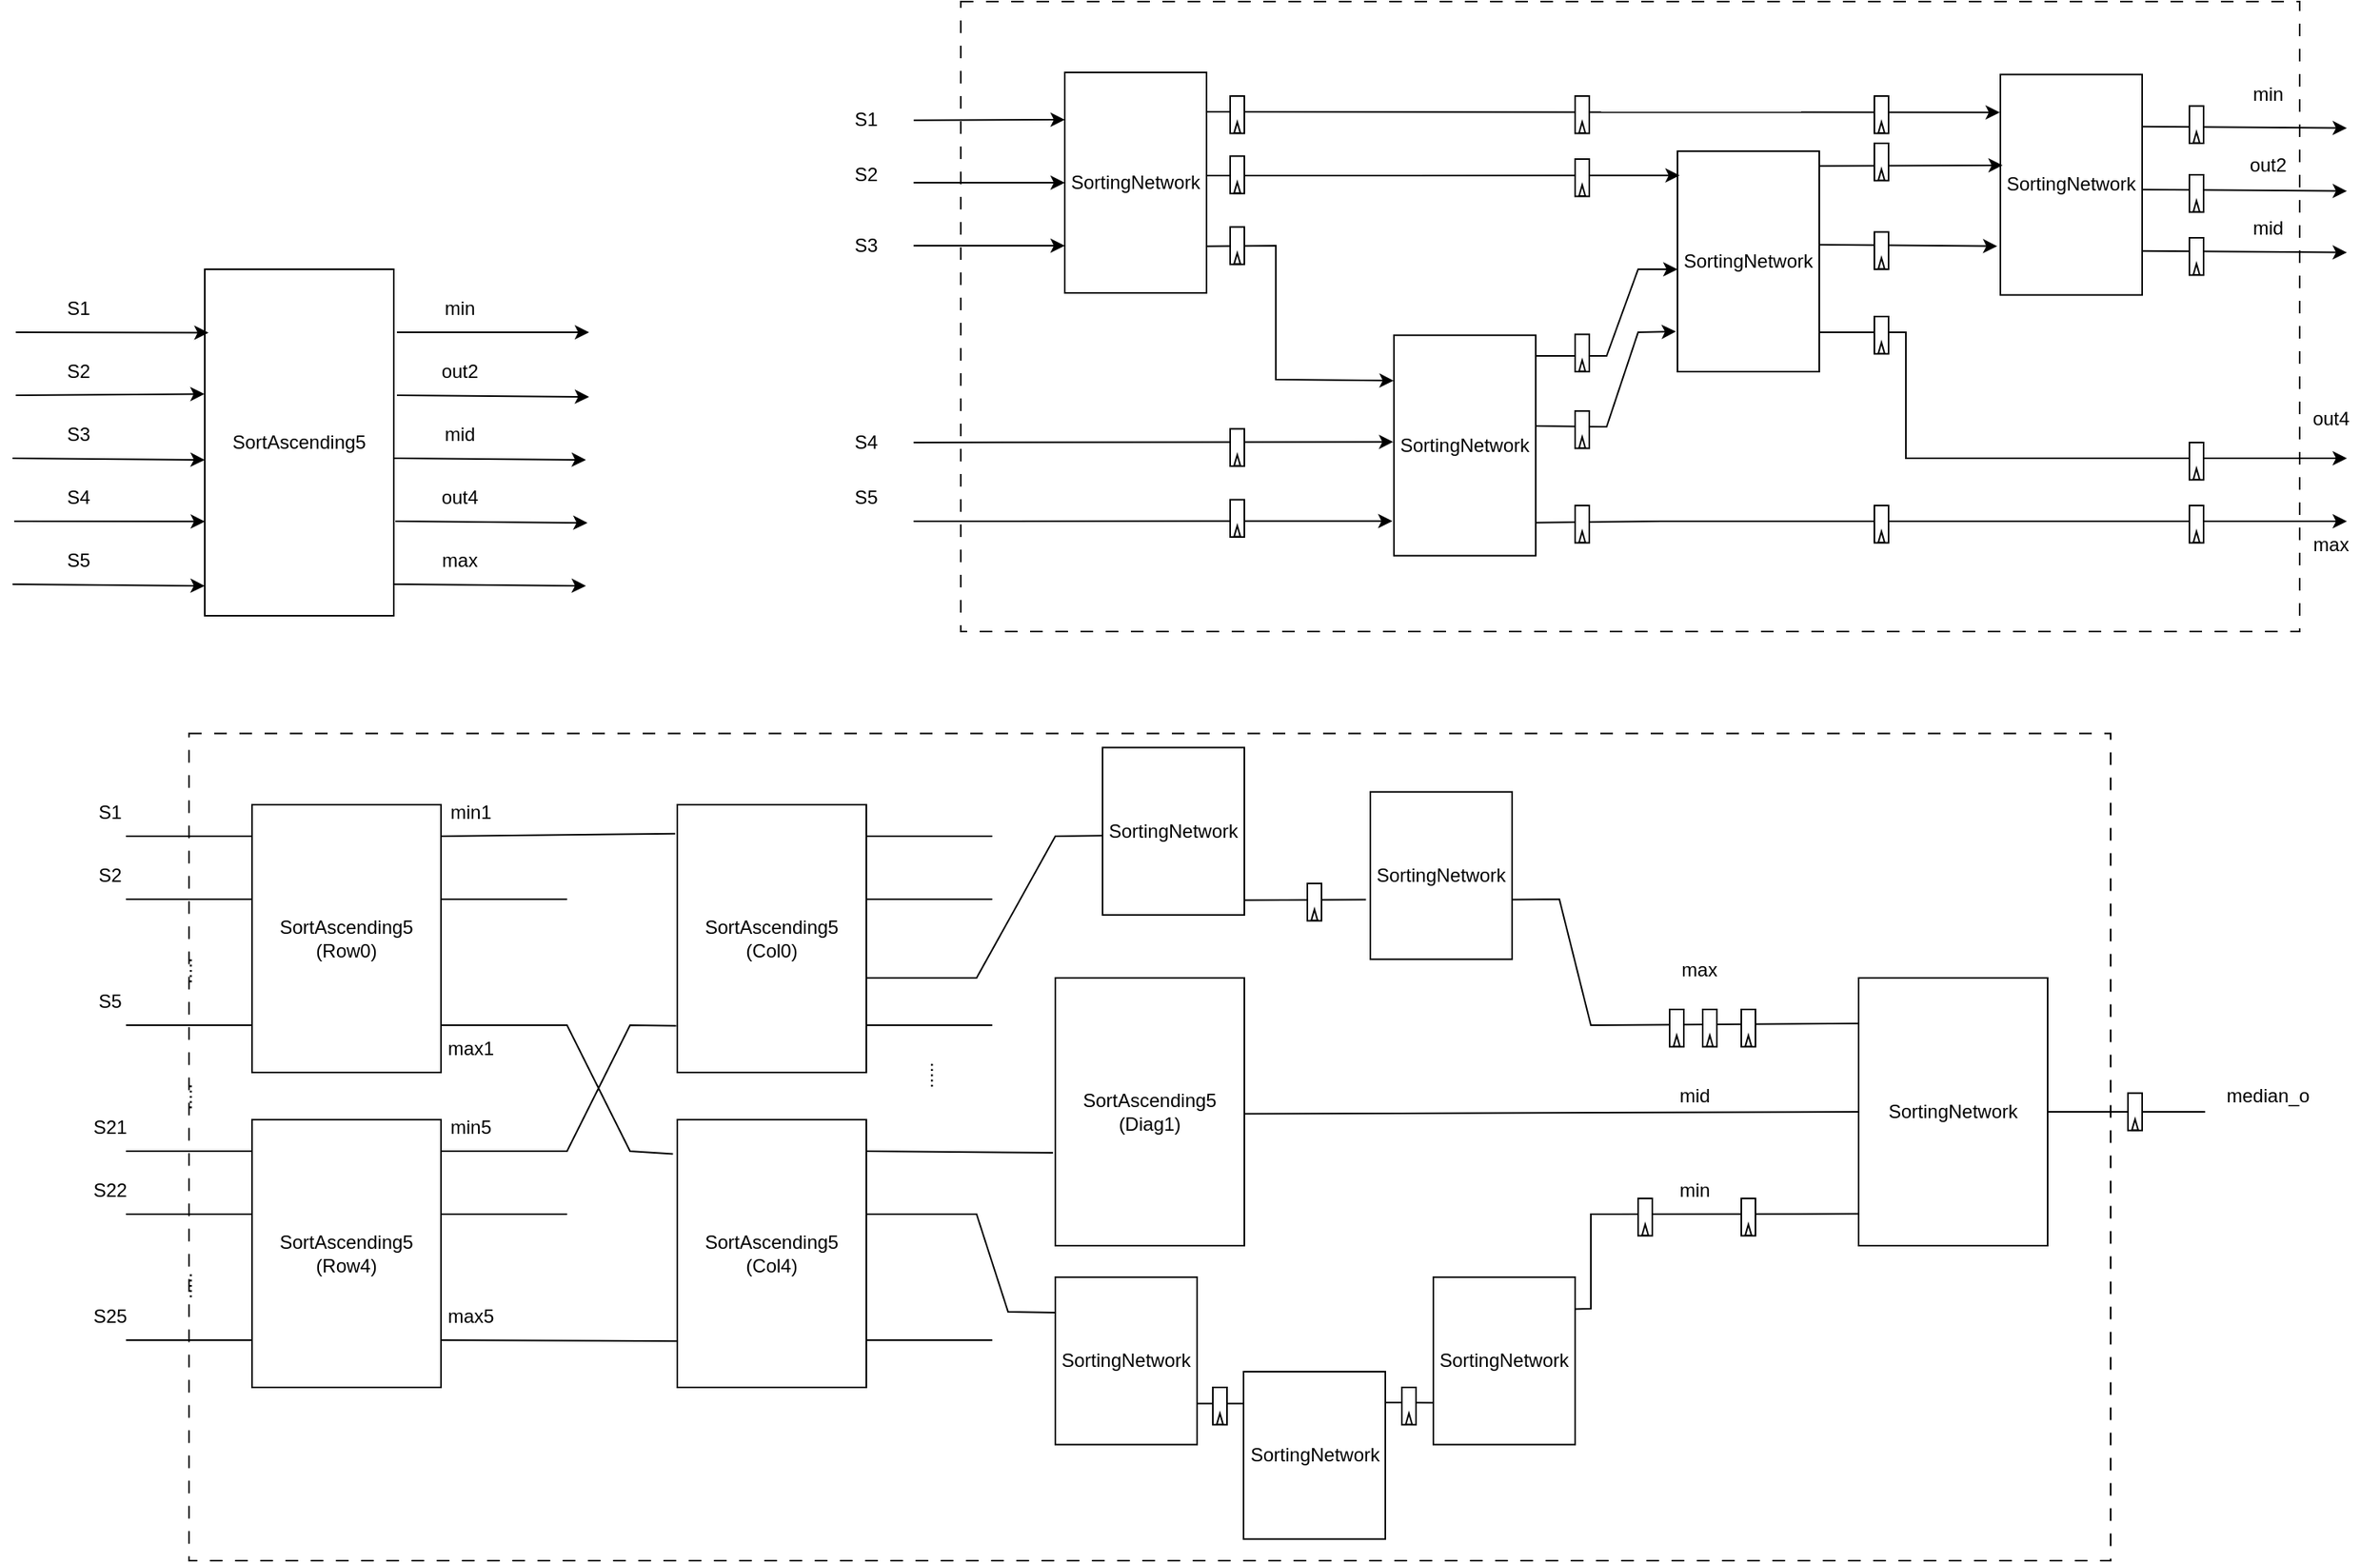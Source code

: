 <mxfile version="25.0.3">
  <diagram name="Page-1" id="HB7E5a8Te02KWCHFkE5X">
    <mxGraphModel dx="1018" dy="1607" grid="1" gridSize="10" guides="1" tooltips="1" connect="1" arrows="1" fold="1" page="1" pageScale="1" pageWidth="850" pageHeight="1100" math="0" shadow="0">
      <root>
        <mxCell id="0" />
        <mxCell id="1" parent="0" />
        <mxCell id="jqqaf2TlsOP0auP5mLFc-32" value="" style="rounded=0;whiteSpace=wrap;html=1;dashed=1;dashPattern=8 8;" vertex="1" parent="1">
          <mxGeometry x="800" y="-210" width="850" height="400" as="geometry" />
        </mxCell>
        <mxCell id="F14II7xJjJFJrzi5FcKY-130" value="" style="rounded=0;whiteSpace=wrap;html=1;dashed=1;dashPattern=8 8;" parent="1" vertex="1">
          <mxGeometry x="310" y="254.73" width="1220" height="525.27" as="geometry" />
        </mxCell>
        <mxCell id="dSo5o6ENgOn3KIxEwk0V-3" value="" style="endArrow=none;html=1;rounded=0;exitX=1.001;exitY=0.191;exitDx=0;exitDy=0;exitPerimeter=0;entryX=0.001;entryY=0.881;entryDx=0;entryDy=0;entryPerimeter=0;" parent="1" source="3K-KdEBF6QyR_X1sGFoG-324" target="3K-KdEBF6QyR_X1sGFoG-241" edge="1">
          <mxGeometry width="50" height="50" relative="1" as="geometry">
            <mxPoint x="1210" y="620" as="sourcePoint" />
            <mxPoint x="1260" y="570" as="targetPoint" />
            <Array as="points">
              <mxPoint x="1200" y="620" />
              <mxPoint x="1200" y="560" />
            </Array>
          </mxGeometry>
        </mxCell>
        <mxCell id="dSo5o6ENgOn3KIxEwk0V-1" value="" style="endArrow=none;html=1;rounded=0;exitX=1.004;exitY=0.643;exitDx=0;exitDy=0;exitPerimeter=0;entryX=0.009;entryY=0.17;entryDx=0;entryDy=0;entryPerimeter=0;" parent="1" source="3K-KdEBF6QyR_X1sGFoG-310" target="3K-KdEBF6QyR_X1sGFoG-241" edge="1">
          <mxGeometry width="50" height="50" relative="1" as="geometry">
            <mxPoint x="1180" y="460" as="sourcePoint" />
            <mxPoint x="1230" y="410" as="targetPoint" />
            <Array as="points">
              <mxPoint x="1180" y="360" />
              <mxPoint x="1200" y="440" />
            </Array>
          </mxGeometry>
        </mxCell>
        <mxCell id="3K-KdEBF6QyR_X1sGFoG-4" value="" style="endArrow=none;html=1;rounded=0;" parent="1" edge="1">
          <mxGeometry width="50" height="50" relative="1" as="geometry">
            <mxPoint x="270" y="320" as="sourcePoint" />
            <mxPoint x="350" y="320" as="targetPoint" />
          </mxGeometry>
        </mxCell>
        <mxCell id="3K-KdEBF6QyR_X1sGFoG-10" value="" style="endArrow=none;html=1;rounded=0;" parent="1" edge="1">
          <mxGeometry width="50" height="50" relative="1" as="geometry">
            <mxPoint x="270" y="360" as="sourcePoint" />
            <mxPoint x="350" y="360" as="targetPoint" />
          </mxGeometry>
        </mxCell>
        <mxCell id="3K-KdEBF6QyR_X1sGFoG-18" value="" style="endArrow=none;html=1;rounded=0;" parent="1" edge="1">
          <mxGeometry width="50" height="50" relative="1" as="geometry">
            <mxPoint x="270" y="440" as="sourcePoint" />
            <mxPoint x="350" y="440" as="targetPoint" />
          </mxGeometry>
        </mxCell>
        <mxCell id="3K-KdEBF6QyR_X1sGFoG-22" value="S1" style="text;html=1;align=center;verticalAlign=middle;whiteSpace=wrap;rounded=0;" parent="1" vertex="1">
          <mxGeometry x="230" y="290" width="60" height="30" as="geometry" />
        </mxCell>
        <mxCell id="3K-KdEBF6QyR_X1sGFoG-23" value="S2" style="text;html=1;align=center;verticalAlign=middle;whiteSpace=wrap;rounded=0;" parent="1" vertex="1">
          <mxGeometry x="230" y="330" width="60" height="30" as="geometry" />
        </mxCell>
        <mxCell id="3K-KdEBF6QyR_X1sGFoG-24" value="....." style="text;html=1;align=center;verticalAlign=middle;whiteSpace=wrap;rounded=0;rotation=90;" parent="1" vertex="1">
          <mxGeometry x="284.5" y="390" width="60" height="30" as="geometry" />
        </mxCell>
        <mxCell id="3K-KdEBF6QyR_X1sGFoG-25" value="S5" style="text;html=1;align=center;verticalAlign=middle;whiteSpace=wrap;rounded=0;" parent="1" vertex="1">
          <mxGeometry x="230" y="410" width="60" height="30" as="geometry" />
        </mxCell>
        <mxCell id="3K-KdEBF6QyR_X1sGFoG-59" value="" style="endArrow=none;html=1;rounded=0;" parent="1" edge="1">
          <mxGeometry width="50" height="50" relative="1" as="geometry">
            <mxPoint x="270" y="520" as="sourcePoint" />
            <mxPoint x="350" y="520" as="targetPoint" />
          </mxGeometry>
        </mxCell>
        <mxCell id="3K-KdEBF6QyR_X1sGFoG-63" value="" style="endArrow=none;html=1;rounded=0;" parent="1" edge="1">
          <mxGeometry width="50" height="50" relative="1" as="geometry">
            <mxPoint x="270" y="560" as="sourcePoint" />
            <mxPoint x="350" y="560" as="targetPoint" />
          </mxGeometry>
        </mxCell>
        <mxCell id="3K-KdEBF6QyR_X1sGFoG-67" value="" style="endArrow=none;html=1;rounded=0;" parent="1" edge="1">
          <mxGeometry width="50" height="50" relative="1" as="geometry">
            <mxPoint x="270" y="640" as="sourcePoint" />
            <mxPoint x="350" y="640" as="targetPoint" />
          </mxGeometry>
        </mxCell>
        <mxCell id="3K-KdEBF6QyR_X1sGFoG-71" value="S21" style="text;html=1;align=center;verticalAlign=middle;whiteSpace=wrap;rounded=0;" parent="1" vertex="1">
          <mxGeometry x="230" y="490" width="60" height="30" as="geometry" />
        </mxCell>
        <mxCell id="3K-KdEBF6QyR_X1sGFoG-72" value="S22" style="text;html=1;align=center;verticalAlign=middle;whiteSpace=wrap;rounded=0;" parent="1" vertex="1">
          <mxGeometry x="230" y="530" width="60" height="30" as="geometry" />
        </mxCell>
        <mxCell id="3K-KdEBF6QyR_X1sGFoG-73" value="....." style="text;html=1;align=center;verticalAlign=middle;whiteSpace=wrap;rounded=0;rotation=90;" parent="1" vertex="1">
          <mxGeometry x="284.5" y="590" width="60" height="30" as="geometry" />
        </mxCell>
        <mxCell id="3K-KdEBF6QyR_X1sGFoG-74" value="S25" style="text;html=1;align=center;verticalAlign=middle;whiteSpace=wrap;rounded=0;" parent="1" vertex="1">
          <mxGeometry x="230" y="610" width="60" height="30" as="geometry" />
        </mxCell>
        <mxCell id="3K-KdEBF6QyR_X1sGFoG-75" value="....." style="text;html=1;align=center;verticalAlign=middle;whiteSpace=wrap;rounded=0;rotation=90;" parent="1" vertex="1">
          <mxGeometry x="284.5" y="470" width="60" height="30" as="geometry" />
        </mxCell>
        <mxCell id="3K-KdEBF6QyR_X1sGFoG-76" value="SortAscending5 (Row0)" style="rounded=0;whiteSpace=wrap;html=1;" parent="1" vertex="1">
          <mxGeometry x="350" y="300" width="120" height="170" as="geometry" />
        </mxCell>
        <mxCell id="3K-KdEBF6QyR_X1sGFoG-77" value="SortAscending5 (Row4)" style="rounded=0;whiteSpace=wrap;html=1;" parent="1" vertex="1">
          <mxGeometry x="350" y="500" width="120" height="170" as="geometry" />
        </mxCell>
        <mxCell id="3K-KdEBF6QyR_X1sGFoG-78" value="" style="endArrow=none;html=1;rounded=0;entryX=-0.011;entryY=0.108;entryDx=0;entryDy=0;entryPerimeter=0;" parent="1" target="3K-KdEBF6QyR_X1sGFoG-115" edge="1">
          <mxGeometry width="50" height="50" relative="1" as="geometry">
            <mxPoint x="470" y="320" as="sourcePoint" />
            <mxPoint x="550" y="320" as="targetPoint" />
          </mxGeometry>
        </mxCell>
        <mxCell id="3K-KdEBF6QyR_X1sGFoG-86" value="" style="endArrow=none;html=1;rounded=0;" parent="1" edge="1">
          <mxGeometry width="50" height="50" relative="1" as="geometry">
            <mxPoint x="470" y="360" as="sourcePoint" />
            <mxPoint x="550" y="360" as="targetPoint" />
          </mxGeometry>
        </mxCell>
        <mxCell id="3K-KdEBF6QyR_X1sGFoG-90" value="" style="endArrow=none;html=1;rounded=0;entryX=-0.023;entryY=0.128;entryDx=0;entryDy=0;entryPerimeter=0;" parent="1" target="3K-KdEBF6QyR_X1sGFoG-116" edge="1">
          <mxGeometry width="50" height="50" relative="1" as="geometry">
            <mxPoint x="470" y="440" as="sourcePoint" />
            <mxPoint x="550" y="440" as="targetPoint" />
            <Array as="points">
              <mxPoint x="550" y="440" />
              <mxPoint x="590" y="520" />
            </Array>
          </mxGeometry>
        </mxCell>
        <mxCell id="3K-KdEBF6QyR_X1sGFoG-94" value="" style="endArrow=none;html=1;rounded=0;entryX=-0.006;entryY=0.826;entryDx=0;entryDy=0;entryPerimeter=0;" parent="1" target="3K-KdEBF6QyR_X1sGFoG-115" edge="1">
          <mxGeometry width="50" height="50" relative="1" as="geometry">
            <mxPoint x="470" y="520" as="sourcePoint" />
            <mxPoint x="550" y="520" as="targetPoint" />
            <Array as="points">
              <mxPoint x="550" y="520" />
              <mxPoint x="590" y="440" />
            </Array>
          </mxGeometry>
        </mxCell>
        <mxCell id="3K-KdEBF6QyR_X1sGFoG-103" value="" style="endArrow=none;html=1;rounded=0;" parent="1" edge="1">
          <mxGeometry width="50" height="50" relative="1" as="geometry">
            <mxPoint x="470" y="560" as="sourcePoint" />
            <mxPoint x="550" y="560" as="targetPoint" />
          </mxGeometry>
        </mxCell>
        <mxCell id="3K-KdEBF6QyR_X1sGFoG-107" value="" style="endArrow=none;html=1;rounded=0;entryX=-0.004;entryY=0.827;entryDx=0;entryDy=0;entryPerimeter=0;" parent="1" target="3K-KdEBF6QyR_X1sGFoG-116" edge="1">
          <mxGeometry width="50" height="50" relative="1" as="geometry">
            <mxPoint x="470" y="640" as="sourcePoint" />
            <mxPoint x="550" y="640" as="targetPoint" />
          </mxGeometry>
        </mxCell>
        <mxCell id="3K-KdEBF6QyR_X1sGFoG-111" value="min1" style="text;html=1;align=center;verticalAlign=middle;whiteSpace=wrap;rounded=0;" parent="1" vertex="1">
          <mxGeometry x="459" y="290" width="60" height="30" as="geometry" />
        </mxCell>
        <mxCell id="3K-KdEBF6QyR_X1sGFoG-112" value="max1" style="text;html=1;align=center;verticalAlign=middle;whiteSpace=wrap;rounded=0;" parent="1" vertex="1">
          <mxGeometry x="459" y="440" width="60" height="30" as="geometry" />
        </mxCell>
        <mxCell id="3K-KdEBF6QyR_X1sGFoG-113" value="min5" style="text;html=1;align=center;verticalAlign=middle;whiteSpace=wrap;rounded=0;" parent="1" vertex="1">
          <mxGeometry x="459" y="490" width="60" height="30" as="geometry" />
        </mxCell>
        <mxCell id="3K-KdEBF6QyR_X1sGFoG-114" value="max5" style="text;html=1;align=center;verticalAlign=middle;whiteSpace=wrap;rounded=0;" parent="1" vertex="1">
          <mxGeometry x="459" y="610" width="60" height="30" as="geometry" />
        </mxCell>
        <mxCell id="3K-KdEBF6QyR_X1sGFoG-115" value="SortAscending5 (Col0)" style="rounded=0;whiteSpace=wrap;html=1;" parent="1" vertex="1">
          <mxGeometry x="620" y="300" width="120" height="170" as="geometry" />
        </mxCell>
        <mxCell id="3K-KdEBF6QyR_X1sGFoG-116" value="SortAscending5 (Col4)" style="rounded=0;whiteSpace=wrap;html=1;" parent="1" vertex="1">
          <mxGeometry x="620" y="500" width="120" height="170" as="geometry" />
        </mxCell>
        <mxCell id="3K-KdEBF6QyR_X1sGFoG-141" value="" style="endArrow=none;html=1;rounded=0;" parent="1" edge="1">
          <mxGeometry width="50" height="50" relative="1" as="geometry">
            <mxPoint x="740" y="320" as="sourcePoint" />
            <mxPoint x="820" y="320" as="targetPoint" />
          </mxGeometry>
        </mxCell>
        <mxCell id="3K-KdEBF6QyR_X1sGFoG-145" value="" style="endArrow=none;html=1;rounded=0;" parent="1" edge="1">
          <mxGeometry width="50" height="50" relative="1" as="geometry">
            <mxPoint x="740" y="360" as="sourcePoint" />
            <mxPoint x="820" y="360" as="targetPoint" />
          </mxGeometry>
        </mxCell>
        <mxCell id="3K-KdEBF6QyR_X1sGFoG-153" value="" style="endArrow=none;html=1;rounded=0;" parent="1" edge="1">
          <mxGeometry width="50" height="50" relative="1" as="geometry">
            <mxPoint x="740" y="440" as="sourcePoint" />
            <mxPoint x="820" y="440" as="targetPoint" />
          </mxGeometry>
        </mxCell>
        <mxCell id="3K-KdEBF6QyR_X1sGFoG-183" value="" style="endArrow=none;html=1;rounded=0;entryX=-0.012;entryY=0.653;entryDx=0;entryDy=0;entryPerimeter=0;" parent="1" target="3K-KdEBF6QyR_X1sGFoG-196" edge="1">
          <mxGeometry width="50" height="50" relative="1" as="geometry">
            <mxPoint x="740" y="520" as="sourcePoint" />
            <mxPoint x="820" y="520" as="targetPoint" />
          </mxGeometry>
        </mxCell>
        <mxCell id="3K-KdEBF6QyR_X1sGFoG-187" value="" style="endArrow=none;html=1;rounded=0;entryX=0;entryY=0.132;entryDx=0;entryDy=0;entryPerimeter=0;" parent="1" edge="1">
          <mxGeometry width="50" height="50" relative="1" as="geometry">
            <mxPoint x="740" y="560" as="sourcePoint" />
            <mxPoint x="860" y="622.44" as="targetPoint" />
            <Array as="points">
              <mxPoint x="810" y="560" />
              <mxPoint x="830" y="622" />
            </Array>
          </mxGeometry>
        </mxCell>
        <mxCell id="3K-KdEBF6QyR_X1sGFoG-191" value="" style="endArrow=none;html=1;rounded=0;" parent="1" edge="1">
          <mxGeometry width="50" height="50" relative="1" as="geometry">
            <mxPoint x="740" y="640" as="sourcePoint" />
            <mxPoint x="820" y="640" as="targetPoint" />
          </mxGeometry>
        </mxCell>
        <mxCell id="3K-KdEBF6QyR_X1sGFoG-196" value="SortAscending5 (Diag1)" style="rounded=0;whiteSpace=wrap;html=1;" parent="1" vertex="1">
          <mxGeometry x="860" y="410" width="120" height="170" as="geometry" />
        </mxCell>
        <mxCell id="3K-KdEBF6QyR_X1sGFoG-198" value="" style="endArrow=none;html=1;rounded=0;entryX=0.003;entryY=0.526;entryDx=0;entryDy=0;entryPerimeter=0;" parent="1" target="3K-KdEBF6QyR_X1sGFoG-308" edge="1">
          <mxGeometry width="50" height="50" relative="1" as="geometry">
            <mxPoint x="740" y="410" as="sourcePoint" />
            <mxPoint x="860" y="360" as="targetPoint" />
            <Array as="points">
              <mxPoint x="810" y="410" />
              <mxPoint x="860" y="320" />
            </Array>
          </mxGeometry>
        </mxCell>
        <mxCell id="3K-KdEBF6QyR_X1sGFoG-202" value="....." style="text;html=1;align=center;verticalAlign=middle;whiteSpace=wrap;rounded=0;rotation=90;" parent="1" vertex="1">
          <mxGeometry x="754.5" y="456.3" width="60" height="30" as="geometry" />
        </mxCell>
        <mxCell id="3K-KdEBF6QyR_X1sGFoG-224" value="" style="endArrow=none;html=1;rounded=0;entryX=0;entryY=0.5;entryDx=0;entryDy=0;" parent="1" target="3K-KdEBF6QyR_X1sGFoG-241" edge="1">
          <mxGeometry width="50" height="50" relative="1" as="geometry">
            <mxPoint x="980" y="496.3" as="sourcePoint" />
            <mxPoint x="1060" y="496.3" as="targetPoint" />
          </mxGeometry>
        </mxCell>
        <mxCell id="3K-KdEBF6QyR_X1sGFoG-239" value="mid" style="text;html=1;align=center;verticalAlign=middle;whiteSpace=wrap;rounded=0;" parent="1" vertex="1">
          <mxGeometry x="1235.5" y="470" width="60" height="30" as="geometry" />
        </mxCell>
        <mxCell id="3K-KdEBF6QyR_X1sGFoG-240" value="min" style="text;html=1;align=center;verticalAlign=middle;whiteSpace=wrap;rounded=0;" parent="1" vertex="1">
          <mxGeometry x="1235.5" y="530" width="60" height="30" as="geometry" />
        </mxCell>
        <mxCell id="3K-KdEBF6QyR_X1sGFoG-241" value="SortingNetwork" style="rounded=0;whiteSpace=wrap;html=1;" parent="1" vertex="1">
          <mxGeometry x="1370" y="410" width="120" height="170" as="geometry" />
        </mxCell>
        <mxCell id="3K-KdEBF6QyR_X1sGFoG-243" value="" style="endArrow=none;html=1;rounded=0;exitX=1;exitY=0.5;exitDx=0;exitDy=0;" parent="1" source="3K-KdEBF6QyR_X1sGFoG-241" edge="1">
          <mxGeometry width="50" height="50" relative="1" as="geometry">
            <mxPoint x="1360" y="500" as="sourcePoint" />
            <mxPoint x="1590" y="495" as="targetPoint" />
          </mxGeometry>
        </mxCell>
        <mxCell id="3K-KdEBF6QyR_X1sGFoG-244" value="median_o" style="text;html=1;align=center;verticalAlign=middle;whiteSpace=wrap;rounded=0;" parent="1" vertex="1">
          <mxGeometry x="1600" y="470" width="60" height="30" as="geometry" />
        </mxCell>
        <mxCell id="3K-KdEBF6QyR_X1sGFoG-246" value="SortAscending5" style="rounded=0;whiteSpace=wrap;html=1;" parent="1" vertex="1">
          <mxGeometry x="320" y="-40" width="120" height="220" as="geometry" />
        </mxCell>
        <mxCell id="3K-KdEBF6QyR_X1sGFoG-247" value="" style="endArrow=classic;html=1;rounded=0;entryX=0.02;entryY=0.183;entryDx=0;entryDy=0;entryPerimeter=0;" parent="1" target="3K-KdEBF6QyR_X1sGFoG-246" edge="1">
          <mxGeometry width="50" height="50" relative="1" as="geometry">
            <mxPoint x="200" as="sourcePoint" />
            <mxPoint x="250" y="-50" as="targetPoint" />
          </mxGeometry>
        </mxCell>
        <mxCell id="3K-KdEBF6QyR_X1sGFoG-248" value="S1" style="text;html=1;align=center;verticalAlign=middle;whiteSpace=wrap;rounded=0;" parent="1" vertex="1">
          <mxGeometry x="210" y="-30" width="60" height="30" as="geometry" />
        </mxCell>
        <mxCell id="3K-KdEBF6QyR_X1sGFoG-249" value="" style="endArrow=classic;html=1;rounded=0;entryX=-0.001;entryY=0.36;entryDx=0;entryDy=0;entryPerimeter=0;" parent="1" target="3K-KdEBF6QyR_X1sGFoG-246" edge="1">
          <mxGeometry width="50" height="50" relative="1" as="geometry">
            <mxPoint x="200" y="40" as="sourcePoint" />
            <mxPoint x="322" y="41" as="targetPoint" />
          </mxGeometry>
        </mxCell>
        <mxCell id="3K-KdEBF6QyR_X1sGFoG-250" value="S2" style="text;html=1;align=center;verticalAlign=middle;whiteSpace=wrap;rounded=0;" parent="1" vertex="1">
          <mxGeometry x="210" y="10" width="60" height="30" as="geometry" />
        </mxCell>
        <mxCell id="3K-KdEBF6QyR_X1sGFoG-251" value="" style="endArrow=classic;html=1;rounded=0;entryX=0.02;entryY=0.183;entryDx=0;entryDy=0;entryPerimeter=0;" parent="1" edge="1">
          <mxGeometry width="50" height="50" relative="1" as="geometry">
            <mxPoint x="198" y="80" as="sourcePoint" />
            <mxPoint x="320" y="81" as="targetPoint" />
          </mxGeometry>
        </mxCell>
        <mxCell id="3K-KdEBF6QyR_X1sGFoG-252" value="S3" style="text;html=1;align=center;verticalAlign=middle;whiteSpace=wrap;rounded=0;" parent="1" vertex="1">
          <mxGeometry x="210" y="50" width="60" height="30" as="geometry" />
        </mxCell>
        <mxCell id="3K-KdEBF6QyR_X1sGFoG-253" value="" style="endArrow=classic;html=1;rounded=0;entryX=0.001;entryY=0.728;entryDx=0;entryDy=0;entryPerimeter=0;" parent="1" target="3K-KdEBF6QyR_X1sGFoG-246" edge="1">
          <mxGeometry width="50" height="50" relative="1" as="geometry">
            <mxPoint x="199" y="120" as="sourcePoint" />
            <mxPoint x="321" y="121" as="targetPoint" />
          </mxGeometry>
        </mxCell>
        <mxCell id="3K-KdEBF6QyR_X1sGFoG-254" value="" style="endArrow=classic;html=1;rounded=0;entryX=0.02;entryY=0.183;entryDx=0;entryDy=0;entryPerimeter=0;" parent="1" edge="1">
          <mxGeometry width="50" height="50" relative="1" as="geometry">
            <mxPoint x="198" y="160" as="sourcePoint" />
            <mxPoint x="320" y="161" as="targetPoint" />
          </mxGeometry>
        </mxCell>
        <mxCell id="3K-KdEBF6QyR_X1sGFoG-256" value="S4" style="text;html=1;align=center;verticalAlign=middle;whiteSpace=wrap;rounded=0;" parent="1" vertex="1">
          <mxGeometry x="210" y="90" width="60" height="30" as="geometry" />
        </mxCell>
        <mxCell id="3K-KdEBF6QyR_X1sGFoG-257" value="S5" style="text;html=1;align=center;verticalAlign=middle;whiteSpace=wrap;rounded=0;" parent="1" vertex="1">
          <mxGeometry x="210" y="130" width="60" height="30" as="geometry" />
        </mxCell>
        <mxCell id="3K-KdEBF6QyR_X1sGFoG-258" value="" style="endArrow=classic;html=1;rounded=0;entryX=0.02;entryY=0.183;entryDx=0;entryDy=0;entryPerimeter=0;" parent="1" edge="1">
          <mxGeometry width="50" height="50" relative="1" as="geometry">
            <mxPoint x="442" as="sourcePoint" />
            <mxPoint x="564" as="targetPoint" />
          </mxGeometry>
        </mxCell>
        <mxCell id="3K-KdEBF6QyR_X1sGFoG-259" value="min" style="text;html=1;align=center;verticalAlign=middle;whiteSpace=wrap;rounded=0;" parent="1" vertex="1">
          <mxGeometry x="452" y="-30" width="60" height="30" as="geometry" />
        </mxCell>
        <mxCell id="3K-KdEBF6QyR_X1sGFoG-260" value="" style="endArrow=classic;html=1;rounded=0;entryX=0.02;entryY=0.183;entryDx=0;entryDy=0;entryPerimeter=0;" parent="1" edge="1">
          <mxGeometry width="50" height="50" relative="1" as="geometry">
            <mxPoint x="442" y="40" as="sourcePoint" />
            <mxPoint x="564" y="41" as="targetPoint" />
          </mxGeometry>
        </mxCell>
        <mxCell id="3K-KdEBF6QyR_X1sGFoG-261" value="out2" style="text;html=1;align=center;verticalAlign=middle;whiteSpace=wrap;rounded=0;" parent="1" vertex="1">
          <mxGeometry x="452" y="10" width="60" height="30" as="geometry" />
        </mxCell>
        <mxCell id="3K-KdEBF6QyR_X1sGFoG-262" value="" style="endArrow=classic;html=1;rounded=0;entryX=0.02;entryY=0.183;entryDx=0;entryDy=0;entryPerimeter=0;" parent="1" edge="1">
          <mxGeometry width="50" height="50" relative="1" as="geometry">
            <mxPoint x="440" y="80" as="sourcePoint" />
            <mxPoint x="562" y="81" as="targetPoint" />
          </mxGeometry>
        </mxCell>
        <mxCell id="3K-KdEBF6QyR_X1sGFoG-263" value="mid" style="text;html=1;align=center;verticalAlign=middle;whiteSpace=wrap;rounded=0;" parent="1" vertex="1">
          <mxGeometry x="452" y="50" width="60" height="30" as="geometry" />
        </mxCell>
        <mxCell id="3K-KdEBF6QyR_X1sGFoG-264" value="" style="endArrow=classic;html=1;rounded=0;entryX=0.02;entryY=0.183;entryDx=0;entryDy=0;entryPerimeter=0;" parent="1" edge="1">
          <mxGeometry width="50" height="50" relative="1" as="geometry">
            <mxPoint x="441" y="120" as="sourcePoint" />
            <mxPoint x="563" y="121" as="targetPoint" />
          </mxGeometry>
        </mxCell>
        <mxCell id="3K-KdEBF6QyR_X1sGFoG-265" value="" style="endArrow=classic;html=1;rounded=0;entryX=0.02;entryY=0.183;entryDx=0;entryDy=0;entryPerimeter=0;" parent="1" edge="1">
          <mxGeometry width="50" height="50" relative="1" as="geometry">
            <mxPoint x="440" y="160" as="sourcePoint" />
            <mxPoint x="562" y="161" as="targetPoint" />
          </mxGeometry>
        </mxCell>
        <mxCell id="3K-KdEBF6QyR_X1sGFoG-266" value="out4" style="text;html=1;align=center;verticalAlign=middle;whiteSpace=wrap;rounded=0;" parent="1" vertex="1">
          <mxGeometry x="452" y="90" width="60" height="30" as="geometry" />
        </mxCell>
        <mxCell id="3K-KdEBF6QyR_X1sGFoG-267" value="max" style="text;html=1;align=center;verticalAlign=middle;whiteSpace=wrap;rounded=0;" parent="1" vertex="1">
          <mxGeometry x="452" y="130" width="60" height="30" as="geometry" />
        </mxCell>
        <mxCell id="3K-KdEBF6QyR_X1sGFoG-268" value="SortingNetwork" style="rounded=0;whiteSpace=wrap;html=1;" parent="1" vertex="1">
          <mxGeometry x="866" y="-165" width="90" height="140" as="geometry" />
        </mxCell>
        <mxCell id="3K-KdEBF6QyR_X1sGFoG-269" value="" style="endArrow=classic;html=1;rounded=0;entryX=0.01;entryY=0.212;entryDx=0;entryDy=0;entryPerimeter=0;" parent="1" edge="1">
          <mxGeometry width="50" height="50" relative="1" as="geometry">
            <mxPoint x="770.1" y="-134.68" as="sourcePoint" />
            <mxPoint x="866.0" y="-135.0" as="targetPoint" />
          </mxGeometry>
        </mxCell>
        <mxCell id="3K-KdEBF6QyR_X1sGFoG-270" value="S1" style="text;html=1;align=center;verticalAlign=middle;whiteSpace=wrap;rounded=0;" parent="1" vertex="1">
          <mxGeometry x="710" y="-150" width="60" height="30" as="geometry" />
        </mxCell>
        <mxCell id="3K-KdEBF6QyR_X1sGFoG-271" value="" style="endArrow=classic;html=1;rounded=0;entryX=0.01;entryY=0.212;entryDx=0;entryDy=0;entryPerimeter=0;" parent="1" edge="1">
          <mxGeometry width="50" height="50" relative="1" as="geometry">
            <mxPoint x="770" y="-95" as="sourcePoint" />
            <mxPoint x="866" y="-95" as="targetPoint" />
          </mxGeometry>
        </mxCell>
        <mxCell id="3K-KdEBF6QyR_X1sGFoG-273" value="S2" style="text;html=1;align=center;verticalAlign=middle;whiteSpace=wrap;rounded=0;" parent="1" vertex="1">
          <mxGeometry x="710" y="-115" width="60" height="30" as="geometry" />
        </mxCell>
        <mxCell id="3K-KdEBF6QyR_X1sGFoG-274" value="" style="endArrow=classic;html=1;rounded=0;entryX=0.01;entryY=0.212;entryDx=0;entryDy=0;entryPerimeter=0;" parent="1" edge="1">
          <mxGeometry width="50" height="50" relative="1" as="geometry">
            <mxPoint x="770" y="-55" as="sourcePoint" />
            <mxPoint x="866" y="-55" as="targetPoint" />
          </mxGeometry>
        </mxCell>
        <mxCell id="3K-KdEBF6QyR_X1sGFoG-275" value="S3" style="text;html=1;align=center;verticalAlign=middle;whiteSpace=wrap;rounded=0;" parent="1" vertex="1">
          <mxGeometry x="710" y="-70" width="60" height="30" as="geometry" />
        </mxCell>
        <mxCell id="3K-KdEBF6QyR_X1sGFoG-276" value="SortingNetwork" style="rounded=0;whiteSpace=wrap;html=1;" parent="1" vertex="1">
          <mxGeometry x="1075" y="1.85" width="90" height="140" as="geometry" />
        </mxCell>
        <mxCell id="3K-KdEBF6QyR_X1sGFoG-277" value="" style="endArrow=classic;html=1;rounded=0;entryX=-0.005;entryY=0.484;entryDx=0;entryDy=0;entryPerimeter=0;exitX=1;exitY=0.5;exitDx=0;exitDy=0;" parent="1" source="3K-KdEBF6QyR_X1sGFoG-278" target="3K-KdEBF6QyR_X1sGFoG-276" edge="1">
          <mxGeometry width="50" height="50" relative="1" as="geometry">
            <mxPoint x="770" y="75" as="sourcePoint" />
            <mxPoint x="866" y="75" as="targetPoint" />
          </mxGeometry>
        </mxCell>
        <mxCell id="3K-KdEBF6QyR_X1sGFoG-278" value="S4" style="text;html=1;align=center;verticalAlign=middle;whiteSpace=wrap;rounded=0;" parent="1" vertex="1">
          <mxGeometry x="710" y="55" width="60" height="30" as="geometry" />
        </mxCell>
        <mxCell id="3K-KdEBF6QyR_X1sGFoG-279" value="" style="endArrow=classic;html=1;rounded=0;entryX=-0.011;entryY=0.843;entryDx=0;entryDy=0;entryPerimeter=0;exitX=1;exitY=1;exitDx=0;exitDy=0;" parent="1" source="3K-KdEBF6QyR_X1sGFoG-280" target="3K-KdEBF6QyR_X1sGFoG-276" edge="1">
          <mxGeometry width="50" height="50" relative="1" as="geometry">
            <mxPoint x="770" y="115" as="sourcePoint" />
            <mxPoint x="866" y="115" as="targetPoint" />
          </mxGeometry>
        </mxCell>
        <mxCell id="3K-KdEBF6QyR_X1sGFoG-280" value="S5" style="text;html=1;align=center;verticalAlign=middle;whiteSpace=wrap;rounded=0;" parent="1" vertex="1">
          <mxGeometry x="710" y="90" width="60" height="30" as="geometry" />
        </mxCell>
        <mxCell id="3K-KdEBF6QyR_X1sGFoG-281" value="" style="endArrow=classic;html=1;rounded=0;exitX=1.004;exitY=0.788;exitDx=0;exitDy=0;exitPerimeter=0;entryX=-0.002;entryY=0.206;entryDx=0;entryDy=0;entryPerimeter=0;" parent="1" source="3K-KdEBF6QyR_X1sGFoG-268" target="3K-KdEBF6QyR_X1sGFoG-276" edge="1">
          <mxGeometry width="50" height="50" relative="1" as="geometry">
            <mxPoint x="1011" y="-35" as="sourcePoint" />
            <mxPoint x="1061" y="-85" as="targetPoint" />
            <Array as="points">
              <mxPoint x="1000" y="-55" />
              <mxPoint x="1000" y="-15" />
              <mxPoint x="1000" y="-20" />
              <mxPoint x="1000" y="30" />
            </Array>
          </mxGeometry>
        </mxCell>
        <mxCell id="3K-KdEBF6QyR_X1sGFoG-283" value="max" style="text;html=1;align=center;verticalAlign=middle;whiteSpace=wrap;rounded=0;" parent="1" vertex="1">
          <mxGeometry x="1640" y="120" width="60" height="30" as="geometry" />
        </mxCell>
        <mxCell id="3K-KdEBF6QyR_X1sGFoG-288" value="SortingNetwork" style="rounded=0;whiteSpace=wrap;html=1;" parent="1" vertex="1">
          <mxGeometry x="1255" y="-115" width="90" height="140" as="geometry" />
        </mxCell>
        <mxCell id="3K-KdEBF6QyR_X1sGFoG-292" value="out4" style="text;html=1;align=center;verticalAlign=middle;whiteSpace=wrap;rounded=0;" parent="1" vertex="1">
          <mxGeometry x="1640" y="40" width="60" height="30" as="geometry" />
        </mxCell>
        <mxCell id="3K-KdEBF6QyR_X1sGFoG-297" value="SortingNetwork" style="rounded=0;whiteSpace=wrap;html=1;" parent="1" vertex="1">
          <mxGeometry x="1460" y="-163.7" width="90" height="140" as="geometry" />
        </mxCell>
        <mxCell id="3K-KdEBF6QyR_X1sGFoG-299" value="" style="endArrow=classic;html=1;rounded=0;" parent="1" edge="1">
          <mxGeometry width="50" height="50" relative="1" as="geometry">
            <mxPoint x="1550" y="-51.65" as="sourcePoint" />
            <mxPoint x="1680" y="-50.65" as="targetPoint" />
          </mxGeometry>
        </mxCell>
        <mxCell id="3K-KdEBF6QyR_X1sGFoG-300" value="" style="endArrow=classic;html=1;rounded=0;" parent="1" edge="1">
          <mxGeometry width="50" height="50" relative="1" as="geometry">
            <mxPoint x="1550" y="-90.65" as="sourcePoint" />
            <mxPoint x="1680" y="-89.65" as="targetPoint" />
          </mxGeometry>
        </mxCell>
        <mxCell id="3K-KdEBF6QyR_X1sGFoG-301" value="" style="endArrow=classic;html=1;rounded=0;" parent="1" edge="1">
          <mxGeometry width="50" height="50" relative="1" as="geometry">
            <mxPoint x="1550" y="-130.65" as="sourcePoint" />
            <mxPoint x="1680" y="-129.65" as="targetPoint" />
          </mxGeometry>
        </mxCell>
        <mxCell id="3K-KdEBF6QyR_X1sGFoG-302" value="min" style="text;html=1;align=center;verticalAlign=middle;whiteSpace=wrap;rounded=0;" parent="1" vertex="1">
          <mxGeometry x="1600" y="-165.65" width="60" height="30" as="geometry" />
        </mxCell>
        <mxCell id="3K-KdEBF6QyR_X1sGFoG-303" value="out2" style="text;html=1;align=center;verticalAlign=middle;whiteSpace=wrap;rounded=0;" parent="1" vertex="1">
          <mxGeometry x="1600" y="-120.65" width="60" height="30" as="geometry" />
        </mxCell>
        <mxCell id="3K-KdEBF6QyR_X1sGFoG-304" value="mid" style="text;html=1;align=center;verticalAlign=middle;whiteSpace=wrap;rounded=0;" parent="1" vertex="1">
          <mxGeometry x="1600" y="-80.65" width="60" height="30" as="geometry" />
        </mxCell>
        <mxCell id="3K-KdEBF6QyR_X1sGFoG-308" value="SortingNetwork" style="rounded=0;whiteSpace=wrap;html=1;" parent="1" vertex="1">
          <mxGeometry x="890" y="263.7" width="90" height="106.3" as="geometry" />
        </mxCell>
        <mxCell id="3K-KdEBF6QyR_X1sGFoG-310" value="SortingNetwork" style="rounded=0;whiteSpace=wrap;html=1;" parent="1" vertex="1">
          <mxGeometry x="1060" y="291.85" width="90" height="106.3" as="geometry" />
        </mxCell>
        <mxCell id="3K-KdEBF6QyR_X1sGFoG-311" value="" style="endArrow=none;html=1;rounded=0;exitX=0.995;exitY=0.912;exitDx=0;exitDy=0;exitPerimeter=0;entryX=-0.031;entryY=0.643;entryDx=0;entryDy=0;entryPerimeter=0;" parent="1" source="3K-KdEBF6QyR_X1sGFoG-308" target="3K-KdEBF6QyR_X1sGFoG-310" edge="1">
          <mxGeometry width="50" height="50" relative="1" as="geometry">
            <mxPoint x="1010" y="400" as="sourcePoint" />
            <mxPoint x="1060" y="350" as="targetPoint" />
          </mxGeometry>
        </mxCell>
        <mxCell id="3K-KdEBF6QyR_X1sGFoG-314" value="" style="group" parent="1" vertex="1" connectable="0">
          <mxGeometry x="1295.5" y="430" width="9" height="23.695" as="geometry" />
        </mxCell>
        <mxCell id="3K-KdEBF6QyR_X1sGFoG-315" value="" style="rounded=0;whiteSpace=wrap;html=1;" parent="3K-KdEBF6QyR_X1sGFoG-314" vertex="1">
          <mxGeometry width="9" height="23.695" as="geometry" />
        </mxCell>
        <mxCell id="3K-KdEBF6QyR_X1sGFoG-316" value="" style="triangle;whiteSpace=wrap;html=1;rotation=270;" parent="3K-KdEBF6QyR_X1sGFoG-314" vertex="1">
          <mxGeometry x="1" y="18" width="7" height="4" as="geometry" />
        </mxCell>
        <mxCell id="3K-KdEBF6QyR_X1sGFoG-317" value="max" style="text;html=1;align=center;verticalAlign=middle;whiteSpace=wrap;rounded=0;" parent="1" vertex="1">
          <mxGeometry x="1239" y="390" width="60" height="30" as="geometry" />
        </mxCell>
        <mxCell id="3K-KdEBF6QyR_X1sGFoG-321" value="" style="endArrow=none;html=1;rounded=0;entryX=0;entryY=0.19;entryDx=0;entryDy=0;entryPerimeter=0;exitX=1;exitY=0.755;exitDx=0;exitDy=0;exitPerimeter=0;" parent="1" source="3K-KdEBF6QyR_X1sGFoG-322" target="3K-KdEBF6QyR_X1sGFoG-323" edge="1">
          <mxGeometry width="50" height="50" relative="1" as="geometry">
            <mxPoint x="956" y="640" as="sourcePoint" />
            <mxPoint x="1006" y="590" as="targetPoint" />
          </mxGeometry>
        </mxCell>
        <mxCell id="3K-KdEBF6QyR_X1sGFoG-322" value="SortingNetwork" style="rounded=0;whiteSpace=wrap;html=1;" parent="1" vertex="1">
          <mxGeometry x="860" y="600" width="90" height="106.3" as="geometry" />
        </mxCell>
        <mxCell id="3K-KdEBF6QyR_X1sGFoG-323" value="SortingNetwork" style="rounded=0;whiteSpace=wrap;html=1;" parent="1" vertex="1">
          <mxGeometry x="979.5" y="660" width="90" height="106.3" as="geometry" />
        </mxCell>
        <mxCell id="3K-KdEBF6QyR_X1sGFoG-324" value="SortingNetwork" style="rounded=0;whiteSpace=wrap;html=1;" parent="1" vertex="1">
          <mxGeometry x="1100" y="600" width="90" height="106.3" as="geometry" />
        </mxCell>
        <mxCell id="3K-KdEBF6QyR_X1sGFoG-325" value="" style="endArrow=none;html=1;rounded=0;exitX=0.999;exitY=0.185;exitDx=0;exitDy=0;exitPerimeter=0;entryX=0;entryY=0.75;entryDx=0;entryDy=0;" parent="1" source="3K-KdEBF6QyR_X1sGFoG-323" target="3K-KdEBF6QyR_X1sGFoG-324" edge="1">
          <mxGeometry width="50" height="50" relative="1" as="geometry">
            <mxPoint x="1050" y="680" as="sourcePoint" />
            <mxPoint x="1100" y="689" as="targetPoint" />
          </mxGeometry>
        </mxCell>
        <mxCell id="3K-KdEBF6QyR_X1sGFoG-330" value="" style="group" parent="1" vertex="1" connectable="0">
          <mxGeometry x="1295.5" y="550" width="9" height="23.695" as="geometry" />
        </mxCell>
        <mxCell id="3K-KdEBF6QyR_X1sGFoG-331" value="" style="rounded=0;whiteSpace=wrap;html=1;" parent="3K-KdEBF6QyR_X1sGFoG-330" vertex="1">
          <mxGeometry width="9" height="23.695" as="geometry" />
        </mxCell>
        <mxCell id="3K-KdEBF6QyR_X1sGFoG-332" value="" style="triangle;whiteSpace=wrap;html=1;rotation=270;" parent="3K-KdEBF6QyR_X1sGFoG-330" vertex="1">
          <mxGeometry x="1" y="18" width="7" height="4" as="geometry" />
        </mxCell>
        <mxCell id="F14II7xJjJFJrzi5FcKY-19" value="" style="group" parent="1" vertex="1" connectable="0">
          <mxGeometry x="1541" y="483.15" width="9" height="23.695" as="geometry" />
        </mxCell>
        <mxCell id="F14II7xJjJFJrzi5FcKY-20" value="" style="rounded=0;whiteSpace=wrap;html=1;" parent="F14II7xJjJFJrzi5FcKY-19" vertex="1">
          <mxGeometry width="9" height="23.695" as="geometry" />
        </mxCell>
        <mxCell id="F14II7xJjJFJrzi5FcKY-21" value="" style="triangle;whiteSpace=wrap;html=1;rotation=270;" parent="F14II7xJjJFJrzi5FcKY-19" vertex="1">
          <mxGeometry x="1" y="18" width="7" height="4" as="geometry" />
        </mxCell>
        <mxCell id="F14II7xJjJFJrzi5FcKY-28" value="" style="group" parent="1" vertex="1" connectable="0">
          <mxGeometry x="971" y="-66.85" width="9" height="23.695" as="geometry" />
        </mxCell>
        <mxCell id="F14II7xJjJFJrzi5FcKY-29" value="" style="rounded=0;whiteSpace=wrap;html=1;" parent="F14II7xJjJFJrzi5FcKY-28" vertex="1">
          <mxGeometry width="9" height="23.695" as="geometry" />
        </mxCell>
        <mxCell id="F14II7xJjJFJrzi5FcKY-30" value="" style="triangle;whiteSpace=wrap;html=1;rotation=270;" parent="F14II7xJjJFJrzi5FcKY-28" vertex="1">
          <mxGeometry x="1" y="18" width="7" height="4" as="geometry" />
        </mxCell>
        <mxCell id="F14II7xJjJFJrzi5FcKY-38" value="" style="group" parent="1" vertex="1" connectable="0">
          <mxGeometry x="971" y="106.3" width="9" height="23.695" as="geometry" />
        </mxCell>
        <mxCell id="F14II7xJjJFJrzi5FcKY-39" value="" style="rounded=0;whiteSpace=wrap;html=1;" parent="F14II7xJjJFJrzi5FcKY-38" vertex="1">
          <mxGeometry width="9" height="23.695" as="geometry" />
        </mxCell>
        <mxCell id="F14II7xJjJFJrzi5FcKY-40" value="" style="triangle;whiteSpace=wrap;html=1;rotation=270;" parent="F14II7xJjJFJrzi5FcKY-38" vertex="1">
          <mxGeometry x="1" y="18" width="7" height="4" as="geometry" />
        </mxCell>
        <mxCell id="F14II7xJjJFJrzi5FcKY-76" value="" style="group" parent="1" vertex="1" connectable="0">
          <mxGeometry x="971" y="61.3" width="9" height="23.695" as="geometry" />
        </mxCell>
        <mxCell id="F14II7xJjJFJrzi5FcKY-77" value="" style="rounded=0;whiteSpace=wrap;html=1;" parent="F14II7xJjJFJrzi5FcKY-76" vertex="1">
          <mxGeometry width="9" height="23.695" as="geometry" />
        </mxCell>
        <mxCell id="F14II7xJjJFJrzi5FcKY-78" value="" style="triangle;whiteSpace=wrap;html=1;rotation=270;" parent="F14II7xJjJFJrzi5FcKY-76" vertex="1">
          <mxGeometry x="1" y="18" width="7" height="4" as="geometry" />
        </mxCell>
        <mxCell id="F14II7xJjJFJrzi5FcKY-79" value="" style="endArrow=classic;html=1;rounded=0;exitX=0.999;exitY=0.468;exitDx=0;exitDy=0;entryX=0.015;entryY=0.11;entryDx=0;entryDy=0;entryPerimeter=0;exitPerimeter=0;" parent="1" source="3K-KdEBF6QyR_X1sGFoG-268" target="3K-KdEBF6QyR_X1sGFoG-288" edge="1">
          <mxGeometry width="50" height="50" relative="1" as="geometry">
            <mxPoint x="1070" y="-66.85" as="sourcePoint" />
            <mxPoint x="1120" y="-116.85" as="targetPoint" />
          </mxGeometry>
        </mxCell>
        <mxCell id="F14II7xJjJFJrzi5FcKY-25" value="" style="group" parent="1" vertex="1" connectable="0">
          <mxGeometry x="971" y="-111.85" width="9" height="23.695" as="geometry" />
        </mxCell>
        <mxCell id="F14II7xJjJFJrzi5FcKY-26" value="" style="rounded=0;whiteSpace=wrap;html=1;" parent="F14II7xJjJFJrzi5FcKY-25" vertex="1">
          <mxGeometry width="9" height="23.695" as="geometry" />
        </mxCell>
        <mxCell id="F14II7xJjJFJrzi5FcKY-27" value="" style="triangle;whiteSpace=wrap;html=1;rotation=270;" parent="F14II7xJjJFJrzi5FcKY-25" vertex="1">
          <mxGeometry x="1" y="18" width="7" height="4" as="geometry" />
        </mxCell>
        <mxCell id="F14II7xJjJFJrzi5FcKY-91" value="" style="endArrow=classic;html=1;rounded=0;entryX=-0.004;entryY=0.172;entryDx=0;entryDy=0;entryPerimeter=0;exitX=0.999;exitY=0.179;exitDx=0;exitDy=0;exitPerimeter=0;" parent="1" source="3K-KdEBF6QyR_X1sGFoG-268" target="3K-KdEBF6QyR_X1sGFoG-297" edge="1">
          <mxGeometry width="50" height="50" relative="1" as="geometry">
            <mxPoint x="960" y="-140" as="sourcePoint" />
            <mxPoint x="1135" y="-170" as="targetPoint" />
          </mxGeometry>
        </mxCell>
        <mxCell id="F14II7xJjJFJrzi5FcKY-22" value="" style="group" parent="1" vertex="1" connectable="0">
          <mxGeometry x="971" y="-150.0" width="9" height="23.695" as="geometry" />
        </mxCell>
        <mxCell id="F14II7xJjJFJrzi5FcKY-23" value="" style="rounded=0;whiteSpace=wrap;html=1;" parent="F14II7xJjJFJrzi5FcKY-22" vertex="1">
          <mxGeometry width="9" height="23.695" as="geometry" />
        </mxCell>
        <mxCell id="F14II7xJjJFJrzi5FcKY-24" value="" style="triangle;whiteSpace=wrap;html=1;rotation=270;" parent="F14II7xJjJFJrzi5FcKY-22" vertex="1">
          <mxGeometry x="1" y="18" width="7" height="4" as="geometry" />
        </mxCell>
        <mxCell id="F14II7xJjJFJrzi5FcKY-93" value="" style="endArrow=classic;html=1;rounded=0;exitX=0.994;exitY=0.094;exitDx=0;exitDy=0;exitPerimeter=0;entryX=0;entryY=0.5;entryDx=0;entryDy=0;" parent="1" source="3K-KdEBF6QyR_X1sGFoG-276" edge="1">
          <mxGeometry width="50" height="50" relative="1" as="geometry">
            <mxPoint x="1164" y="15" as="sourcePoint" />
            <mxPoint x="1255" y="-40" as="targetPoint" />
            <Array as="points">
              <mxPoint x="1210" y="15" />
              <mxPoint x="1230" y="-40" />
            </Array>
          </mxGeometry>
        </mxCell>
        <mxCell id="F14II7xJjJFJrzi5FcKY-80" value="" style="group" parent="1" vertex="1" connectable="0">
          <mxGeometry x="1190" y="1.3" width="9" height="23.695" as="geometry" />
        </mxCell>
        <mxCell id="F14II7xJjJFJrzi5FcKY-81" value="" style="rounded=0;whiteSpace=wrap;html=1;" parent="F14II7xJjJFJrzi5FcKY-80" vertex="1">
          <mxGeometry width="9" height="23.695" as="geometry" />
        </mxCell>
        <mxCell id="F14II7xJjJFJrzi5FcKY-82" value="" style="triangle;whiteSpace=wrap;html=1;rotation=270;" parent="F14II7xJjJFJrzi5FcKY-80" vertex="1">
          <mxGeometry x="1" y="18" width="7" height="4" as="geometry" />
        </mxCell>
        <mxCell id="F14II7xJjJFJrzi5FcKY-94" value="" style="endArrow=classic;html=1;rounded=0;exitX=1.002;exitY=0.412;exitDx=0;exitDy=0;exitPerimeter=0;entryX=-0.011;entryY=0.818;entryDx=0;entryDy=0;entryPerimeter=0;" parent="1" source="3K-KdEBF6QyR_X1sGFoG-276" target="3K-KdEBF6QyR_X1sGFoG-288" edge="1">
          <mxGeometry width="50" height="50" relative="1" as="geometry">
            <mxPoint x="1180" y="90" as="sourcePoint" />
            <mxPoint x="1230" y="40" as="targetPoint" />
            <Array as="points">
              <mxPoint x="1210" y="60" />
              <mxPoint x="1230" />
            </Array>
          </mxGeometry>
        </mxCell>
        <mxCell id="F14II7xJjJFJrzi5FcKY-85" value="" style="group" parent="1" vertex="1" connectable="0">
          <mxGeometry x="1190" y="50" width="9" height="23.695" as="geometry" />
        </mxCell>
        <mxCell id="F14II7xJjJFJrzi5FcKY-86" value="" style="rounded=0;whiteSpace=wrap;html=1;" parent="F14II7xJjJFJrzi5FcKY-85" vertex="1">
          <mxGeometry width="9" height="23.695" as="geometry" />
        </mxCell>
        <mxCell id="F14II7xJjJFJrzi5FcKY-87" value="" style="triangle;whiteSpace=wrap;html=1;rotation=270;" parent="F14II7xJjJFJrzi5FcKY-85" vertex="1">
          <mxGeometry x="1" y="18" width="7" height="4" as="geometry" />
        </mxCell>
        <mxCell id="F14II7xJjJFJrzi5FcKY-95" value="" style="endArrow=classic;html=1;rounded=0;exitX=0.998;exitY=0.85;exitDx=0;exitDy=0;exitPerimeter=0;" parent="1" source="3K-KdEBF6QyR_X1sGFoG-276" edge="1">
          <mxGeometry width="50" height="50" relative="1" as="geometry">
            <mxPoint x="1219" y="146.85" as="sourcePoint" />
            <mxPoint x="1680" y="120" as="targetPoint" />
            <Array as="points">
              <mxPoint x="1245" y="120" />
            </Array>
          </mxGeometry>
        </mxCell>
        <mxCell id="F14II7xJjJFJrzi5FcKY-88" value="" style="group" parent="1" vertex="1" connectable="0">
          <mxGeometry x="1190" y="110" width="9" height="23.695" as="geometry" />
        </mxCell>
        <mxCell id="F14II7xJjJFJrzi5FcKY-89" value="" style="rounded=0;whiteSpace=wrap;html=1;" parent="F14II7xJjJFJrzi5FcKY-88" vertex="1">
          <mxGeometry width="9" height="23.695" as="geometry" />
        </mxCell>
        <mxCell id="F14II7xJjJFJrzi5FcKY-90" value="" style="triangle;whiteSpace=wrap;html=1;rotation=270;" parent="F14II7xJjJFJrzi5FcKY-88" vertex="1">
          <mxGeometry x="1" y="18" width="7" height="4" as="geometry" />
        </mxCell>
        <mxCell id="F14II7xJjJFJrzi5FcKY-102" value="" style="endArrow=classic;html=1;rounded=0;exitX=1;exitY=0.821;exitDx=0;exitDy=0;exitPerimeter=0;" parent="1" source="3K-KdEBF6QyR_X1sGFoG-288" edge="1">
          <mxGeometry width="50" height="50" relative="1" as="geometry">
            <mxPoint x="1350" as="sourcePoint" />
            <mxPoint x="1680" y="80" as="targetPoint" />
            <Array as="points">
              <mxPoint x="1400" />
              <mxPoint x="1400" y="80" />
            </Array>
          </mxGeometry>
        </mxCell>
        <mxCell id="F14II7xJjJFJrzi5FcKY-96" value="" style="group" parent="1" vertex="1" connectable="0">
          <mxGeometry x="1380" y="-10" width="9" height="23.695" as="geometry" />
        </mxCell>
        <mxCell id="F14II7xJjJFJrzi5FcKY-97" value="" style="rounded=0;whiteSpace=wrap;html=1;" parent="F14II7xJjJFJrzi5FcKY-96" vertex="1">
          <mxGeometry width="9" height="23.695" as="geometry" />
        </mxCell>
        <mxCell id="F14II7xJjJFJrzi5FcKY-98" value="" style="triangle;whiteSpace=wrap;html=1;rotation=270;" parent="F14II7xJjJFJrzi5FcKY-96" vertex="1">
          <mxGeometry x="1" y="18" width="7" height="4" as="geometry" />
        </mxCell>
        <mxCell id="F14II7xJjJFJrzi5FcKY-106" value="" style="endArrow=classic;html=1;rounded=0;exitX=0.994;exitY=0.067;exitDx=0;exitDy=0;exitPerimeter=0;entryX=0.016;entryY=0.412;entryDx=0;entryDy=0;entryPerimeter=0;" parent="1" source="3K-KdEBF6QyR_X1sGFoG-288" target="3K-KdEBF6QyR_X1sGFoG-297" edge="1">
          <mxGeometry width="50" height="50" relative="1" as="geometry">
            <mxPoint x="1390" y="-66.85" as="sourcePoint" />
            <mxPoint x="1440" y="-116.85" as="targetPoint" />
          </mxGeometry>
        </mxCell>
        <mxCell id="F14II7xJjJFJrzi5FcKY-103" value="" style="group" parent="1" vertex="1" connectable="0">
          <mxGeometry x="1380" y="-120" width="9" height="23.695" as="geometry" />
        </mxCell>
        <mxCell id="F14II7xJjJFJrzi5FcKY-104" value="" style="rounded=0;whiteSpace=wrap;html=1;" parent="F14II7xJjJFJrzi5FcKY-103" vertex="1">
          <mxGeometry width="9" height="23.695" as="geometry" />
        </mxCell>
        <mxCell id="F14II7xJjJFJrzi5FcKY-105" value="" style="triangle;whiteSpace=wrap;html=1;rotation=270;" parent="F14II7xJjJFJrzi5FcKY-103" vertex="1">
          <mxGeometry x="1" y="18" width="7" height="4" as="geometry" />
        </mxCell>
        <mxCell id="F14II7xJjJFJrzi5FcKY-107" value="" style="endArrow=classic;html=1;rounded=0;exitX=1;exitY=0.424;exitDx=0;exitDy=0;exitPerimeter=0;entryX=-0.022;entryY=0.779;entryDx=0;entryDy=0;entryPerimeter=0;" parent="1" source="3K-KdEBF6QyR_X1sGFoG-288" target="3K-KdEBF6QyR_X1sGFoG-297" edge="1">
          <mxGeometry width="50" height="50" relative="1" as="geometry">
            <mxPoint x="1350" as="sourcePoint" />
            <mxPoint x="1400" y="-50" as="targetPoint" />
          </mxGeometry>
        </mxCell>
        <mxCell id="F14II7xJjJFJrzi5FcKY-99" value="" style="group" parent="1" vertex="1" connectable="0">
          <mxGeometry x="1380" y="-63.7" width="9" height="23.695" as="geometry" />
        </mxCell>
        <mxCell id="F14II7xJjJFJrzi5FcKY-100" value="" style="rounded=0;whiteSpace=wrap;html=1;" parent="F14II7xJjJFJrzi5FcKY-99" vertex="1">
          <mxGeometry width="9" height="23.695" as="geometry" />
        </mxCell>
        <mxCell id="F14II7xJjJFJrzi5FcKY-101" value="" style="triangle;whiteSpace=wrap;html=1;rotation=270;" parent="F14II7xJjJFJrzi5FcKY-99" vertex="1">
          <mxGeometry x="1" y="18" width="7" height="4" as="geometry" />
        </mxCell>
        <mxCell id="F14II7xJjJFJrzi5FcKY-108" value="" style="group" parent="1" vertex="1" connectable="0">
          <mxGeometry x="1580" y="-143.7" width="9" height="23.695" as="geometry" />
        </mxCell>
        <mxCell id="F14II7xJjJFJrzi5FcKY-109" value="" style="rounded=0;whiteSpace=wrap;html=1;" parent="F14II7xJjJFJrzi5FcKY-108" vertex="1">
          <mxGeometry width="9" height="23.695" as="geometry" />
        </mxCell>
        <mxCell id="F14II7xJjJFJrzi5FcKY-110" value="" style="triangle;whiteSpace=wrap;html=1;rotation=270;" parent="F14II7xJjJFJrzi5FcKY-108" vertex="1">
          <mxGeometry x="1" y="18" width="7" height="4" as="geometry" />
        </mxCell>
        <mxCell id="F14II7xJjJFJrzi5FcKY-113" value="" style="group" parent="1" vertex="1" connectable="0">
          <mxGeometry x="1580" y="-100" width="9" height="23.695" as="geometry" />
        </mxCell>
        <mxCell id="F14II7xJjJFJrzi5FcKY-114" value="" style="rounded=0;whiteSpace=wrap;html=1;" parent="F14II7xJjJFJrzi5FcKY-113" vertex="1">
          <mxGeometry width="9" height="23.695" as="geometry" />
        </mxCell>
        <mxCell id="F14II7xJjJFJrzi5FcKY-115" value="" style="triangle;whiteSpace=wrap;html=1;rotation=270;" parent="F14II7xJjJFJrzi5FcKY-113" vertex="1">
          <mxGeometry x="1" y="18" width="7" height="4" as="geometry" />
        </mxCell>
        <mxCell id="F14II7xJjJFJrzi5FcKY-116" value="" style="group" parent="1" vertex="1" connectable="0">
          <mxGeometry x="1580" y="-60.0" width="9" height="23.695" as="geometry" />
        </mxCell>
        <mxCell id="F14II7xJjJFJrzi5FcKY-117" value="" style="rounded=0;whiteSpace=wrap;html=1;" parent="F14II7xJjJFJrzi5FcKY-116" vertex="1">
          <mxGeometry width="9" height="23.695" as="geometry" />
        </mxCell>
        <mxCell id="F14II7xJjJFJrzi5FcKY-118" value="" style="triangle;whiteSpace=wrap;html=1;rotation=270;" parent="F14II7xJjJFJrzi5FcKY-116" vertex="1">
          <mxGeometry x="1" y="18" width="7" height="4" as="geometry" />
        </mxCell>
        <mxCell id="F14II7xJjJFJrzi5FcKY-120" value="" style="group" parent="1" vertex="1" connectable="0">
          <mxGeometry x="1020" y="350" width="9" height="23.695" as="geometry" />
        </mxCell>
        <mxCell id="F14II7xJjJFJrzi5FcKY-121" value="" style="rounded=0;whiteSpace=wrap;html=1;" parent="F14II7xJjJFJrzi5FcKY-120" vertex="1">
          <mxGeometry width="9" height="23.695" as="geometry" />
        </mxCell>
        <mxCell id="F14II7xJjJFJrzi5FcKY-122" value="" style="triangle;whiteSpace=wrap;html=1;rotation=270;" parent="F14II7xJjJFJrzi5FcKY-120" vertex="1">
          <mxGeometry x="1" y="18" width="7" height="4" as="geometry" />
        </mxCell>
        <mxCell id="F14II7xJjJFJrzi5FcKY-123" value="" style="group" parent="1" vertex="1" connectable="0">
          <mxGeometry x="960" y="670" width="9" height="23.695" as="geometry" />
        </mxCell>
        <mxCell id="F14II7xJjJFJrzi5FcKY-124" value="" style="rounded=0;whiteSpace=wrap;html=1;" parent="F14II7xJjJFJrzi5FcKY-123" vertex="1">
          <mxGeometry width="9" height="23.695" as="geometry" />
        </mxCell>
        <mxCell id="F14II7xJjJFJrzi5FcKY-125" value="" style="triangle;whiteSpace=wrap;html=1;rotation=270;" parent="F14II7xJjJFJrzi5FcKY-123" vertex="1">
          <mxGeometry x="1" y="18" width="7" height="4" as="geometry" />
        </mxCell>
        <mxCell id="F14II7xJjJFJrzi5FcKY-126" value="" style="group" parent="1" vertex="1" connectable="0">
          <mxGeometry x="1080" y="670" width="9" height="23.695" as="geometry" />
        </mxCell>
        <mxCell id="F14II7xJjJFJrzi5FcKY-127" value="" style="rounded=0;whiteSpace=wrap;html=1;" parent="F14II7xJjJFJrzi5FcKY-126" vertex="1">
          <mxGeometry width="9" height="23.695" as="geometry" />
        </mxCell>
        <mxCell id="F14II7xJjJFJrzi5FcKY-128" value="" style="triangle;whiteSpace=wrap;html=1;rotation=270;" parent="F14II7xJjJFJrzi5FcKY-126" vertex="1">
          <mxGeometry x="1" y="18" width="7" height="4" as="geometry" />
        </mxCell>
        <mxCell id="jqqaf2TlsOP0auP5mLFc-1" value="" style="group" vertex="1" connectable="0" parent="1">
          <mxGeometry x="1190" y="-110.0" width="9" height="23.695" as="geometry" />
        </mxCell>
        <mxCell id="jqqaf2TlsOP0auP5mLFc-2" value="" style="rounded=0;whiteSpace=wrap;html=1;" vertex="1" parent="jqqaf2TlsOP0auP5mLFc-1">
          <mxGeometry width="9" height="23.695" as="geometry" />
        </mxCell>
        <mxCell id="jqqaf2TlsOP0auP5mLFc-3" value="" style="triangle;whiteSpace=wrap;html=1;rotation=270;" vertex="1" parent="jqqaf2TlsOP0auP5mLFc-1">
          <mxGeometry x="1" y="18" width="7" height="4" as="geometry" />
        </mxCell>
        <mxCell id="jqqaf2TlsOP0auP5mLFc-4" value="" style="group" vertex="1" connectable="0" parent="1">
          <mxGeometry x="1190" y="-150" width="9" height="23.695" as="geometry" />
        </mxCell>
        <mxCell id="jqqaf2TlsOP0auP5mLFc-5" value="" style="rounded=0;whiteSpace=wrap;html=1;" vertex="1" parent="jqqaf2TlsOP0auP5mLFc-4">
          <mxGeometry width="9" height="23.695" as="geometry" />
        </mxCell>
        <mxCell id="jqqaf2TlsOP0auP5mLFc-6" value="" style="triangle;whiteSpace=wrap;html=1;rotation=270;" vertex="1" parent="jqqaf2TlsOP0auP5mLFc-4">
          <mxGeometry x="1" y="18" width="7" height="4" as="geometry" />
        </mxCell>
        <mxCell id="jqqaf2TlsOP0auP5mLFc-7" value="" style="group" vertex="1" connectable="0" parent="1">
          <mxGeometry x="1380" y="-150" width="9" height="23.695" as="geometry" />
        </mxCell>
        <mxCell id="jqqaf2TlsOP0auP5mLFc-8" value="" style="rounded=0;whiteSpace=wrap;html=1;" vertex="1" parent="jqqaf2TlsOP0auP5mLFc-7">
          <mxGeometry width="9" height="23.695" as="geometry" />
        </mxCell>
        <mxCell id="jqqaf2TlsOP0auP5mLFc-9" value="" style="triangle;whiteSpace=wrap;html=1;rotation=270;" vertex="1" parent="jqqaf2TlsOP0auP5mLFc-7">
          <mxGeometry x="1" y="18" width="7" height="4" as="geometry" />
        </mxCell>
        <mxCell id="jqqaf2TlsOP0auP5mLFc-12" value="" style="group" vertex="1" connectable="0" parent="1">
          <mxGeometry x="1380" y="110" width="9" height="23.695" as="geometry" />
        </mxCell>
        <mxCell id="jqqaf2TlsOP0auP5mLFc-13" value="" style="rounded=0;whiteSpace=wrap;html=1;" vertex="1" parent="jqqaf2TlsOP0auP5mLFc-12">
          <mxGeometry width="9" height="23.695" as="geometry" />
        </mxCell>
        <mxCell id="jqqaf2TlsOP0auP5mLFc-14" value="" style="triangle;whiteSpace=wrap;html=1;rotation=270;" vertex="1" parent="jqqaf2TlsOP0auP5mLFc-12">
          <mxGeometry x="1" y="18" width="7" height="4" as="geometry" />
        </mxCell>
        <mxCell id="jqqaf2TlsOP0auP5mLFc-26" value="" style="group" vertex="1" connectable="0" parent="1">
          <mxGeometry x="1580" y="110" width="9" height="23.695" as="geometry" />
        </mxCell>
        <mxCell id="jqqaf2TlsOP0auP5mLFc-27" value="" style="rounded=0;whiteSpace=wrap;html=1;" vertex="1" parent="jqqaf2TlsOP0auP5mLFc-26">
          <mxGeometry width="9" height="23.695" as="geometry" />
        </mxCell>
        <mxCell id="jqqaf2TlsOP0auP5mLFc-28" value="" style="triangle;whiteSpace=wrap;html=1;rotation=270;" vertex="1" parent="jqqaf2TlsOP0auP5mLFc-26">
          <mxGeometry x="1" y="18" width="7" height="4" as="geometry" />
        </mxCell>
        <mxCell id="jqqaf2TlsOP0auP5mLFc-29" value="" style="group" vertex="1" connectable="0" parent="1">
          <mxGeometry x="1580" y="70" width="9" height="23.695" as="geometry" />
        </mxCell>
        <mxCell id="jqqaf2TlsOP0auP5mLFc-30" value="" style="rounded=0;whiteSpace=wrap;html=1;" vertex="1" parent="jqqaf2TlsOP0auP5mLFc-29">
          <mxGeometry width="9" height="23.695" as="geometry" />
        </mxCell>
        <mxCell id="jqqaf2TlsOP0auP5mLFc-31" value="" style="triangle;whiteSpace=wrap;html=1;rotation=270;" vertex="1" parent="jqqaf2TlsOP0auP5mLFc-29">
          <mxGeometry x="1" y="18" width="7" height="4" as="geometry" />
        </mxCell>
        <mxCell id="jqqaf2TlsOP0auP5mLFc-33" value="" style="group" vertex="1" connectable="0" parent="1">
          <mxGeometry x="1230" y="550" width="9" height="23.695" as="geometry" />
        </mxCell>
        <mxCell id="jqqaf2TlsOP0auP5mLFc-34" value="" style="rounded=0;whiteSpace=wrap;html=1;" vertex="1" parent="jqqaf2TlsOP0auP5mLFc-33">
          <mxGeometry width="9" height="23.695" as="geometry" />
        </mxCell>
        <mxCell id="jqqaf2TlsOP0auP5mLFc-35" value="" style="triangle;whiteSpace=wrap;html=1;rotation=270;" vertex="1" parent="jqqaf2TlsOP0auP5mLFc-33">
          <mxGeometry x="1" y="18" width="7" height="4" as="geometry" />
        </mxCell>
        <mxCell id="jqqaf2TlsOP0auP5mLFc-37" value="" style="group" vertex="1" connectable="0" parent="1">
          <mxGeometry x="1271" y="430" width="9" height="23.695" as="geometry" />
        </mxCell>
        <mxCell id="jqqaf2TlsOP0auP5mLFc-38" value="" style="rounded=0;whiteSpace=wrap;html=1;" vertex="1" parent="jqqaf2TlsOP0auP5mLFc-37">
          <mxGeometry width="9" height="23.695" as="geometry" />
        </mxCell>
        <mxCell id="jqqaf2TlsOP0auP5mLFc-39" value="" style="triangle;whiteSpace=wrap;html=1;rotation=270;" vertex="1" parent="jqqaf2TlsOP0auP5mLFc-37">
          <mxGeometry x="1" y="18" width="7" height="4" as="geometry" />
        </mxCell>
        <mxCell id="jqqaf2TlsOP0auP5mLFc-40" value="" style="group" vertex="1" connectable="0" parent="1">
          <mxGeometry x="1250" y="430" width="9" height="23.695" as="geometry" />
        </mxCell>
        <mxCell id="jqqaf2TlsOP0auP5mLFc-41" value="" style="rounded=0;whiteSpace=wrap;html=1;" vertex="1" parent="jqqaf2TlsOP0auP5mLFc-40">
          <mxGeometry width="9" height="23.695" as="geometry" />
        </mxCell>
        <mxCell id="jqqaf2TlsOP0auP5mLFc-42" value="" style="triangle;whiteSpace=wrap;html=1;rotation=270;" vertex="1" parent="jqqaf2TlsOP0auP5mLFc-40">
          <mxGeometry x="1" y="18" width="7" height="4" as="geometry" />
        </mxCell>
      </root>
    </mxGraphModel>
  </diagram>
</mxfile>
